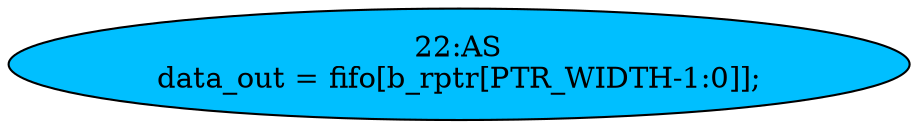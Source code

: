 strict digraph "" {
	node [label="\N"];
	"22:AS"	 [ast="<pyverilog.vparser.ast.Assign object at 0x7f162802a9d0>",
		def_var="['data_out']",
		fillcolor=deepskyblue,
		label="22:AS
data_out = fifo[b_rptr[PTR_WIDTH-1:0]];",
		statements="[]",
		style=filled,
		typ=Assign,
		use_var="['fifo', 'b_rptr']"];
}

